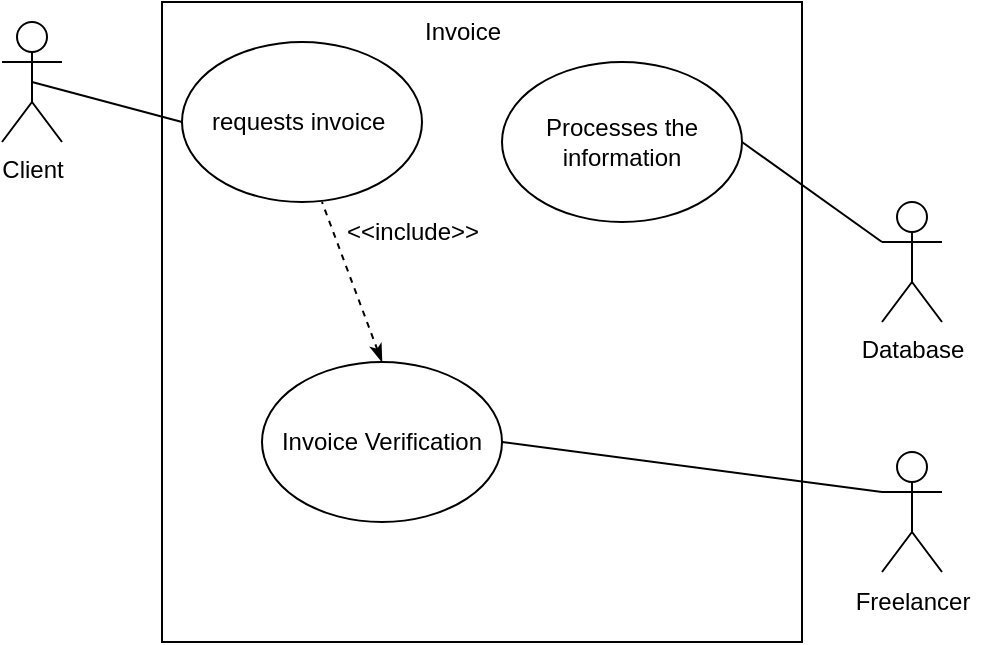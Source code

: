 <mxfile version="20.3.0" type="device"><diagram id="DOOKCoawb1BeN0rMQB8U" name="Page-1"><mxGraphModel dx="1021" dy="641" grid="1" gridSize="10" guides="1" tooltips="1" connect="1" arrows="1" fold="1" page="1" pageScale="1" pageWidth="827" pageHeight="1169" math="0" shadow="0"><root><mxCell id="0"/><mxCell id="1" parent="0"/><mxCell id="aibzjQ1NQQ1eHhDgk-zc-1" value="" style="shape=umlActor;verticalLabelPosition=bottom;verticalAlign=top;html=1;outlineConnect=0;" parent="1" vertex="1"><mxGeometry x="640" y="435" width="30" height="60" as="geometry"/></mxCell><mxCell id="aibzjQ1NQQ1eHhDgk-zc-2" value="" style="whiteSpace=wrap;html=1;aspect=fixed;" parent="1" vertex="1"><mxGeometry x="280" y="210" width="320" height="320" as="geometry"/></mxCell><mxCell id="aibzjQ1NQQ1eHhDgk-zc-3" value="Client" style="shape=umlActor;verticalLabelPosition=bottom;verticalAlign=top;html=1;outlineConnect=0;" parent="1" vertex="1"><mxGeometry x="200" y="220" width="30" height="60" as="geometry"/></mxCell><mxCell id="aibzjQ1NQQ1eHhDgk-zc-4" value="Database" style="shape=umlActor;verticalLabelPosition=bottom;verticalAlign=top;html=1;outlineConnect=0;" parent="1" vertex="1"><mxGeometry x="640" y="310" width="30" height="60" as="geometry"/></mxCell><mxCell id="aibzjQ1NQQ1eHhDgk-zc-5" value="Freelancer" style="text;html=1;align=center;verticalAlign=middle;resizable=0;points=[];autosize=1;strokeColor=none;fillColor=none;" parent="1" vertex="1"><mxGeometry x="615" y="495" width="80" height="30" as="geometry"/></mxCell><mxCell id="aibzjQ1NQQ1eHhDgk-zc-6" value="requests invoice&amp;nbsp;" style="ellipse;whiteSpace=wrap;html=1;" parent="1" vertex="1"><mxGeometry x="290" y="230" width="120" height="80" as="geometry"/></mxCell><mxCell id="aibzjQ1NQQ1eHhDgk-zc-7" value="Invoice Verification" style="ellipse;whiteSpace=wrap;html=1;" parent="1" vertex="1"><mxGeometry x="330" y="390" width="120" height="80" as="geometry"/></mxCell><mxCell id="aibzjQ1NQQ1eHhDgk-zc-8" value="Processes the information" style="ellipse;whiteSpace=wrap;html=1;" parent="1" vertex="1"><mxGeometry x="450" y="240" width="120" height="80" as="geometry"/></mxCell><mxCell id="aibzjQ1NQQ1eHhDgk-zc-16" value="" style="endArrow=none;html=1;rounded=0;entryX=1;entryY=0.5;entryDx=0;entryDy=0;exitX=0;exitY=0.333;exitDx=0;exitDy=0;exitPerimeter=0;" parent="1" source="aibzjQ1NQQ1eHhDgk-zc-1" target="aibzjQ1NQQ1eHhDgk-zc-7" edge="1"><mxGeometry width="50" height="50" relative="1" as="geometry"><mxPoint x="230" y="430" as="sourcePoint"/><mxPoint x="280" y="380" as="targetPoint"/></mxGeometry></mxCell><mxCell id="aibzjQ1NQQ1eHhDgk-zc-17" value="" style="endArrow=none;html=1;rounded=0;exitX=0.5;exitY=0.5;exitDx=0;exitDy=0;exitPerimeter=0;entryX=0;entryY=0.5;entryDx=0;entryDy=0;" parent="1" source="aibzjQ1NQQ1eHhDgk-zc-3" target="aibzjQ1NQQ1eHhDgk-zc-6" edge="1"><mxGeometry width="50" height="50" relative="1" as="geometry"><mxPoint x="130" y="370" as="sourcePoint"/><mxPoint x="180" y="320" as="targetPoint"/></mxGeometry></mxCell><mxCell id="aibzjQ1NQQ1eHhDgk-zc-18" value="" style="endArrow=none;html=1;rounded=0;entryX=1;entryY=0.5;entryDx=0;entryDy=0;exitX=0;exitY=0.333;exitDx=0;exitDy=0;exitPerimeter=0;" parent="1" source="aibzjQ1NQQ1eHhDgk-zc-4" target="aibzjQ1NQQ1eHhDgk-zc-8" edge="1"><mxGeometry width="50" height="50" relative="1" as="geometry"><mxPoint x="470" y="430" as="sourcePoint"/><mxPoint x="520" y="380" as="targetPoint"/></mxGeometry></mxCell><mxCell id="Dex3ywT-h231Ifx-_lP--1" value="" style="endArrow=none;html=1;rounded=0;exitX=0.5;exitY=0;exitDx=0;exitDy=0;dashed=1;startArrow=classicThin;startFill=1;" parent="1" source="aibzjQ1NQQ1eHhDgk-zc-7" edge="1"><mxGeometry width="50" height="50" relative="1" as="geometry"><mxPoint x="310" y="360" as="sourcePoint"/><mxPoint x="360" y="310" as="targetPoint"/></mxGeometry></mxCell><mxCell id="Dex3ywT-h231Ifx-_lP--2" value="&amp;lt;&amp;lt;include&amp;gt;&amp;gt;" style="text;html=1;align=center;verticalAlign=middle;resizable=0;points=[];autosize=1;strokeColor=none;fillColor=none;" parent="1" vertex="1"><mxGeometry x="360" y="310" width="90" height="30" as="geometry"/></mxCell><mxCell id="Dex3ywT-h231Ifx-_lP--3" value="Invoice" style="text;html=1;align=center;verticalAlign=middle;resizable=0;points=[];autosize=1;strokeColor=none;fillColor=none;" parent="1" vertex="1"><mxGeometry x="400" y="210" width="60" height="30" as="geometry"/></mxCell></root></mxGraphModel></diagram></mxfile>